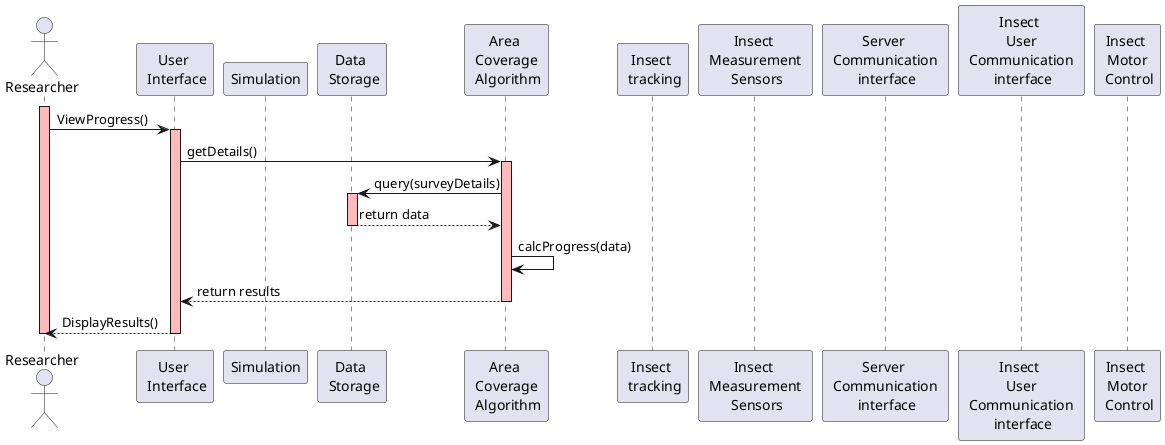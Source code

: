 @startuml
actor "Researcher" as User
participant "User \n Interface" as ui
participant Simulation
participant "Data \n Storage" as ds
participant "Area \n Coverage \n Algorithm" as area
participant "Insect \n tracking" as tracking
participant "Insect \n Measurement \n Sensors" as sensors
participant "Server \n Communication \n interface" as servercomm
participant "Insect \n User \n Communication \n interface" as insectcomm
participant "Insect \n Motor \n Control" as imc

activate User #FFBBBB
User -> ui : ViewProgress()
activate ui #FFBBBB


ui -> area : getDetails()
activate area #FFBBBB
area -> ds : query(surveyDetails)

activate ds #FFBBBB
ds --> area : return data
deactivate ds

area -> area : calcProgress(data)

area --> ui : return results

deactivate area

ui --> User : DisplayResults()

deactivate ui
deactivate User
@enduml
